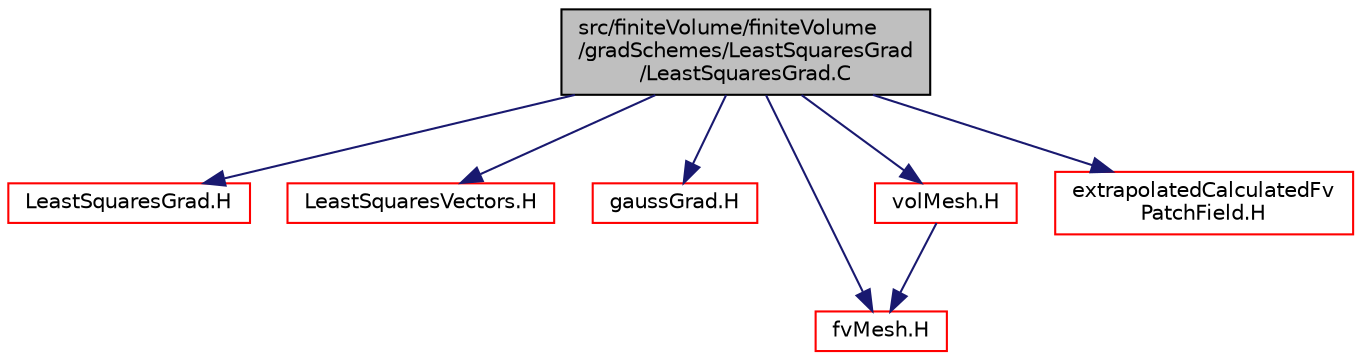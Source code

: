 digraph "src/finiteVolume/finiteVolume/gradSchemes/LeastSquaresGrad/LeastSquaresGrad.C"
{
  bgcolor="transparent";
  edge [fontname="Helvetica",fontsize="10",labelfontname="Helvetica",labelfontsize="10"];
  node [fontname="Helvetica",fontsize="10",shape=record];
  Node1 [label="src/finiteVolume/finiteVolume\l/gradSchemes/LeastSquaresGrad\l/LeastSquaresGrad.C",height=0.2,width=0.4,color="black", fillcolor="grey75", style="filled", fontcolor="black"];
  Node1 -> Node2 [color="midnightblue",fontsize="10",style="solid",fontname="Helvetica"];
  Node2 [label="LeastSquaresGrad.H",height=0.2,width=0.4,color="red",URL="$a05892.html"];
  Node1 -> Node3 [color="midnightblue",fontsize="10",style="solid",fontname="Helvetica"];
  Node3 [label="LeastSquaresVectors.H",height=0.2,width=0.4,color="red",URL="$a05898.html"];
  Node1 -> Node4 [color="midnightblue",fontsize="10",style="solid",fontname="Helvetica"];
  Node4 [label="gaussGrad.H",height=0.2,width=0.4,color="red",URL="$a05883.html"];
  Node1 -> Node5 [color="midnightblue",fontsize="10",style="solid",fontname="Helvetica"];
  Node5 [label="fvMesh.H",height=0.2,width=0.4,color="red",URL="$a06025.html"];
  Node1 -> Node6 [color="midnightblue",fontsize="10",style="solid",fontname="Helvetica"];
  Node6 [label="volMesh.H",height=0.2,width=0.4,color="red",URL="$a06313.html"];
  Node6 -> Node5 [color="midnightblue",fontsize="10",style="solid",fontname="Helvetica"];
  Node1 -> Node7 [color="midnightblue",fontsize="10",style="solid",fontname="Helvetica"];
  Node7 [label="extrapolatedCalculatedFv\lPatchField.H",height=0.2,width=0.4,color="red",URL="$a05317.html"];
}
